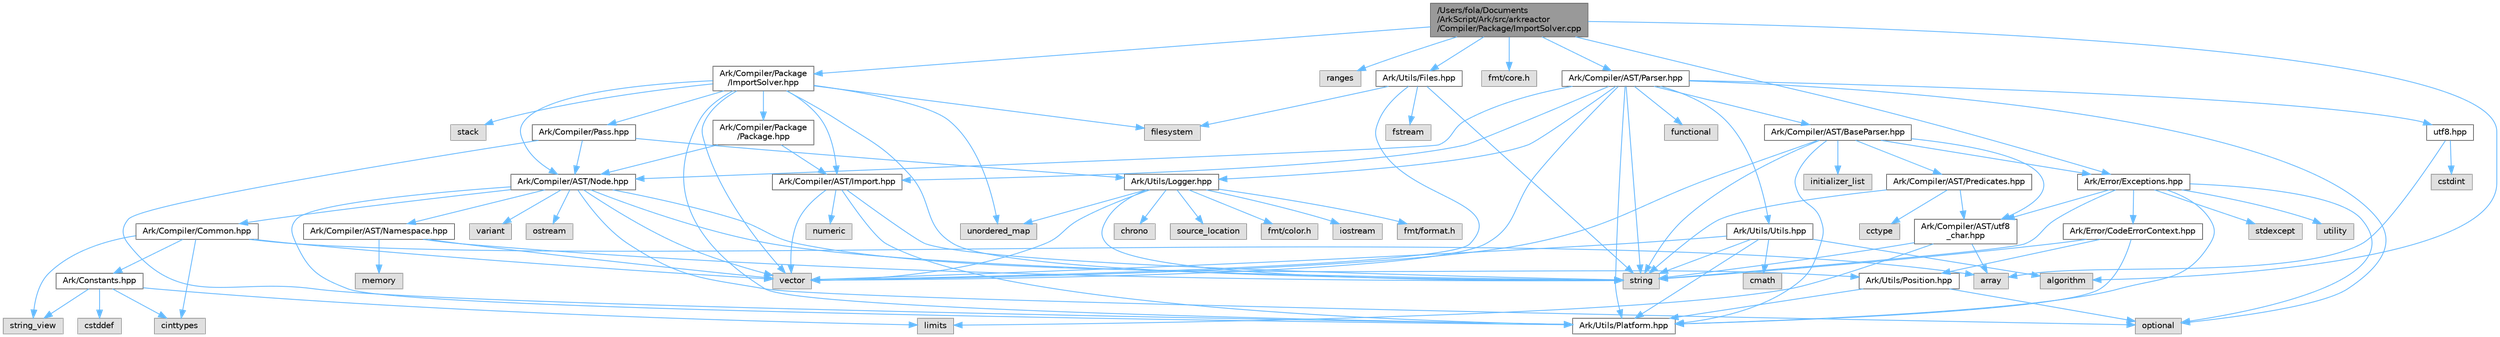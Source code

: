 digraph "/Users/fola/Documents/ArkScript/Ark/src/arkreactor/Compiler/Package/ImportSolver.cpp"
{
 // INTERACTIVE_SVG=YES
 // LATEX_PDF_SIZE
  bgcolor="transparent";
  edge [fontname=Helvetica,fontsize=10,labelfontname=Helvetica,labelfontsize=10];
  node [fontname=Helvetica,fontsize=10,shape=box,height=0.2,width=0.4];
  Node1 [id="Node000001",label="/Users/fola/Documents\l/ArkScript/Ark/src/arkreactor\l/Compiler/Package/ImportSolver.cpp",height=0.2,width=0.4,color="gray40", fillcolor="grey60", style="filled", fontcolor="black",tooltip=" "];
  Node1 -> Node2 [id="edge1_Node000001_Node000002",color="steelblue1",style="solid",tooltip=" "];
  Node2 [id="Node000002",label="Ark/Compiler/Package\l/ImportSolver.hpp",height=0.2,width=0.4,color="grey40", fillcolor="white", style="filled",URL="$d1/db0/ImportSolver_8hpp.html",tooltip="Handle imports, resolve them with modules and everything."];
  Node2 -> Node3 [id="edge2_Node000002_Node000003",color="steelblue1",style="solid",tooltip=" "];
  Node3 [id="Node000003",label="stack",height=0.2,width=0.4,color="grey60", fillcolor="#E0E0E0", style="filled",tooltip=" "];
  Node2 -> Node4 [id="edge3_Node000002_Node000004",color="steelblue1",style="solid",tooltip=" "];
  Node4 [id="Node000004",label="vector",height=0.2,width=0.4,color="grey60", fillcolor="#E0E0E0", style="filled",tooltip=" "];
  Node2 -> Node5 [id="edge4_Node000002_Node000005",color="steelblue1",style="solid",tooltip=" "];
  Node5 [id="Node000005",label="string",height=0.2,width=0.4,color="grey60", fillcolor="#E0E0E0", style="filled",tooltip=" "];
  Node2 -> Node6 [id="edge5_Node000002_Node000006",color="steelblue1",style="solid",tooltip=" "];
  Node6 [id="Node000006",label="filesystem",height=0.2,width=0.4,color="grey60", fillcolor="#E0E0E0", style="filled",tooltip=" "];
  Node2 -> Node7 [id="edge6_Node000002_Node000007",color="steelblue1",style="solid",tooltip=" "];
  Node7 [id="Node000007",label="unordered_map",height=0.2,width=0.4,color="grey60", fillcolor="#E0E0E0", style="filled",tooltip=" "];
  Node2 -> Node8 [id="edge7_Node000002_Node000008",color="steelblue1",style="solid",tooltip=" "];
  Node8 [id="Node000008",label="Ark/Utils/Platform.hpp",height=0.2,width=0.4,color="grey40", fillcolor="white", style="filled",URL="$d5/d40/Platform_8hpp.html",tooltip="ArkScript configuration macros."];
  Node2 -> Node9 [id="edge8_Node000002_Node000009",color="steelblue1",style="solid",tooltip=" "];
  Node9 [id="Node000009",label="Ark/Compiler/Pass.hpp",height=0.2,width=0.4,color="grey40", fillcolor="white", style="filled",URL="$df/d5f/Pass_8hpp.html",tooltip="Interface for a compiler pass (take in an AST, output an AST)"];
  Node9 -> Node8 [id="edge9_Node000009_Node000008",color="steelblue1",style="solid",tooltip=" "];
  Node9 -> Node10 [id="edge10_Node000009_Node000010",color="steelblue1",style="solid",tooltip=" "];
  Node10 [id="Node000010",label="Ark/Compiler/AST/Node.hpp",height=0.2,width=0.4,color="grey40", fillcolor="white", style="filled",URL="$d7/dc6/Node_8hpp.html",tooltip="AST node used by the parser, optimizer and compiler."];
  Node10 -> Node11 [id="edge11_Node000010_Node000011",color="steelblue1",style="solid",tooltip=" "];
  Node11 [id="Node000011",label="variant",height=0.2,width=0.4,color="grey60", fillcolor="#E0E0E0", style="filled",tooltip=" "];
  Node10 -> Node12 [id="edge12_Node000010_Node000012",color="steelblue1",style="solid",tooltip=" "];
  Node12 [id="Node000012",label="ostream",height=0.2,width=0.4,color="grey60", fillcolor="#E0E0E0", style="filled",tooltip=" "];
  Node10 -> Node5 [id="edge13_Node000010_Node000005",color="steelblue1",style="solid",tooltip=" "];
  Node10 -> Node4 [id="edge14_Node000010_Node000004",color="steelblue1",style="solid",tooltip=" "];
  Node10 -> Node13 [id="edge15_Node000010_Node000013",color="steelblue1",style="solid",tooltip=" "];
  Node13 [id="Node000013",label="optional",height=0.2,width=0.4,color="grey60", fillcolor="#E0E0E0", style="filled",tooltip=" "];
  Node10 -> Node14 [id="edge16_Node000010_Node000014",color="steelblue1",style="solid",tooltip=" "];
  Node14 [id="Node000014",label="Ark/Compiler/AST/Namespace.hpp",height=0.2,width=0.4,color="grey40", fillcolor="white", style="filled",URL="$da/d33/Namespace_8hpp.html",tooltip=" "];
  Node14 -> Node5 [id="edge17_Node000014_Node000005",color="steelblue1",style="solid",tooltip=" "];
  Node14 -> Node4 [id="edge18_Node000014_Node000004",color="steelblue1",style="solid",tooltip=" "];
  Node14 -> Node15 [id="edge19_Node000014_Node000015",color="steelblue1",style="solid",tooltip=" "];
  Node15 [id="Node000015",label="memory",height=0.2,width=0.4,color="grey60", fillcolor="#E0E0E0", style="filled",tooltip=" "];
  Node10 -> Node16 [id="edge20_Node000010_Node000016",color="steelblue1",style="solid",tooltip=" "];
  Node16 [id="Node000016",label="Ark/Compiler/Common.hpp",height=0.2,width=0.4,color="grey40", fillcolor="white", style="filled",URL="$d8/ddd/Common_8hpp.html",tooltip="Common code for the compiler."];
  Node16 -> Node17 [id="edge21_Node000016_Node000017",color="steelblue1",style="solid",tooltip=" "];
  Node17 [id="Node000017",label="array",height=0.2,width=0.4,color="grey60", fillcolor="#E0E0E0", style="filled",tooltip=" "];
  Node16 -> Node18 [id="edge22_Node000016_Node000018",color="steelblue1",style="solid",tooltip=" "];
  Node18 [id="Node000018",label="string_view",height=0.2,width=0.4,color="grey60", fillcolor="#E0E0E0", style="filled",tooltip=" "];
  Node16 -> Node4 [id="edge23_Node000016_Node000004",color="steelblue1",style="solid",tooltip=" "];
  Node16 -> Node19 [id="edge24_Node000016_Node000019",color="steelblue1",style="solid",tooltip=" "];
  Node19 [id="Node000019",label="cinttypes",height=0.2,width=0.4,color="grey60", fillcolor="#E0E0E0", style="filled",tooltip=" "];
  Node16 -> Node20 [id="edge25_Node000016_Node000020",color="steelblue1",style="solid",tooltip=" "];
  Node20 [id="Node000020",label="Ark/Constants.hpp",height=0.2,width=0.4,color="grey40", fillcolor="white", style="filled",URL="$d6/de9/Constants_8hpp.html",tooltip="Constants used by ArkScript."];
  Node20 -> Node18 [id="edge26_Node000020_Node000018",color="steelblue1",style="solid",tooltip=" "];
  Node20 -> Node21 [id="edge27_Node000020_Node000021",color="steelblue1",style="solid",tooltip=" "];
  Node21 [id="Node000021",label="limits",height=0.2,width=0.4,color="grey60", fillcolor="#E0E0E0", style="filled",tooltip=" "];
  Node20 -> Node19 [id="edge28_Node000020_Node000019",color="steelblue1",style="solid",tooltip=" "];
  Node20 -> Node22 [id="edge29_Node000020_Node000022",color="steelblue1",style="solid",tooltip=" "];
  Node22 [id="Node000022",label="cstddef",height=0.2,width=0.4,color="grey60", fillcolor="#E0E0E0", style="filled",tooltip=" "];
  Node10 -> Node8 [id="edge30_Node000010_Node000008",color="steelblue1",style="solid",tooltip=" "];
  Node10 -> Node23 [id="edge31_Node000010_Node000023",color="steelblue1",style="solid",tooltip=" "];
  Node23 [id="Node000023",label="Ark/Utils/Position.hpp",height=0.2,width=0.4,color="grey40", fillcolor="white", style="filled",URL="$dc/d58/Position_8hpp.html",tooltip="Defines position utilities (for text in a file) for the parser, formatter, diagnostics."];
  Node23 -> Node13 [id="edge32_Node000023_Node000013",color="steelblue1",style="solid",tooltip=" "];
  Node23 -> Node8 [id="edge33_Node000023_Node000008",color="steelblue1",style="solid",tooltip=" "];
  Node9 -> Node24 [id="edge34_Node000009_Node000024",color="steelblue1",style="solid",tooltip=" "];
  Node24 [id="Node000024",label="Ark/Utils/Logger.hpp",height=0.2,width=0.4,color="grey40", fillcolor="white", style="filled",URL="$d9/d11/Logger_8hpp.html",tooltip="Internal logger."];
  Node24 -> Node25 [id="edge35_Node000024_Node000025",color="steelblue1",style="solid",tooltip=" "];
  Node25 [id="Node000025",label="iostream",height=0.2,width=0.4,color="grey60", fillcolor="#E0E0E0", style="filled",tooltip=" "];
  Node24 -> Node26 [id="edge36_Node000024_Node000026",color="steelblue1",style="solid",tooltip=" "];
  Node26 [id="Node000026",label="fmt/format.h",height=0.2,width=0.4,color="grey60", fillcolor="#E0E0E0", style="filled",tooltip=" "];
  Node24 -> Node5 [id="edge37_Node000024_Node000005",color="steelblue1",style="solid",tooltip=" "];
  Node24 -> Node27 [id="edge38_Node000024_Node000027",color="steelblue1",style="solid",tooltip=" "];
  Node27 [id="Node000027",label="chrono",height=0.2,width=0.4,color="grey60", fillcolor="#E0E0E0", style="filled",tooltip=" "];
  Node24 -> Node28 [id="edge39_Node000024_Node000028",color="steelblue1",style="solid",tooltip=" "];
  Node28 [id="Node000028",label="source_location",height=0.2,width=0.4,color="grey60", fillcolor="#E0E0E0", style="filled",tooltip=" "];
  Node24 -> Node4 [id="edge40_Node000024_Node000004",color="steelblue1",style="solid",tooltip=" "];
  Node24 -> Node7 [id="edge41_Node000024_Node000007",color="steelblue1",style="solid",tooltip=" "];
  Node24 -> Node29 [id="edge42_Node000024_Node000029",color="steelblue1",style="solid",tooltip=" "];
  Node29 [id="Node000029",label="fmt/color.h",height=0.2,width=0.4,color="grey60", fillcolor="#E0E0E0", style="filled",tooltip=" "];
  Node2 -> Node10 [id="edge43_Node000002_Node000010",color="steelblue1",style="solid",tooltip=" "];
  Node2 -> Node30 [id="edge44_Node000002_Node000030",color="steelblue1",style="solid",tooltip=" "];
  Node30 [id="Node000030",label="Ark/Compiler/AST/Import.hpp",height=0.2,width=0.4,color="grey40", fillcolor="white", style="filled",URL="$d4/d32/Import_8hpp.html",tooltip=" "];
  Node30 -> Node4 [id="edge45_Node000030_Node000004",color="steelblue1",style="solid",tooltip=" "];
  Node30 -> Node5 [id="edge46_Node000030_Node000005",color="steelblue1",style="solid",tooltip=" "];
  Node30 -> Node31 [id="edge47_Node000030_Node000031",color="steelblue1",style="solid",tooltip=" "];
  Node31 [id="Node000031",label="numeric",height=0.2,width=0.4,color="grey60", fillcolor="#E0E0E0", style="filled",tooltip=" "];
  Node30 -> Node8 [id="edge48_Node000030_Node000008",color="steelblue1",style="solid",tooltip=" "];
  Node2 -> Node32 [id="edge49_Node000002_Node000032",color="steelblue1",style="solid",tooltip=" "];
  Node32 [id="Node000032",label="Ark/Compiler/Package\l/Package.hpp",height=0.2,width=0.4,color="grey40", fillcolor="white", style="filled",URL="$d8/d80/Package_8hpp.html",tooltip=" "];
  Node32 -> Node10 [id="edge50_Node000032_Node000010",color="steelblue1",style="solid",tooltip=" "];
  Node32 -> Node30 [id="edge51_Node000032_Node000030",color="steelblue1",style="solid",tooltip=" "];
  Node1 -> Node33 [id="edge52_Node000001_Node000033",color="steelblue1",style="solid",tooltip=" "];
  Node33 [id="Node000033",label="ranges",height=0.2,width=0.4,color="grey60", fillcolor="#E0E0E0", style="filled",tooltip=" "];
  Node1 -> Node34 [id="edge53_Node000001_Node000034",color="steelblue1",style="solid",tooltip=" "];
  Node34 [id="Node000034",label="algorithm",height=0.2,width=0.4,color="grey60", fillcolor="#E0E0E0", style="filled",tooltip=" "];
  Node1 -> Node35 [id="edge54_Node000001_Node000035",color="steelblue1",style="solid",tooltip=" "];
  Node35 [id="Node000035",label="fmt/core.h",height=0.2,width=0.4,color="grey60", fillcolor="#E0E0E0", style="filled",tooltip=" "];
  Node1 -> Node36 [id="edge55_Node000001_Node000036",color="steelblue1",style="solid",tooltip=" "];
  Node36 [id="Node000036",label="Ark/Utils/Files.hpp",height=0.2,width=0.4,color="grey40", fillcolor="white", style="filled",URL="$d4/dc0/Files_8hpp.html",tooltip="Lots of utilities about the filesystem."];
  Node36 -> Node5 [id="edge56_Node000036_Node000005",color="steelblue1",style="solid",tooltip=" "];
  Node36 -> Node4 [id="edge57_Node000036_Node000004",color="steelblue1",style="solid",tooltip=" "];
  Node36 -> Node37 [id="edge58_Node000036_Node000037",color="steelblue1",style="solid",tooltip=" "];
  Node37 [id="Node000037",label="fstream",height=0.2,width=0.4,color="grey60", fillcolor="#E0E0E0", style="filled",tooltip=" "];
  Node36 -> Node6 [id="edge59_Node000036_Node000006",color="steelblue1",style="solid",tooltip=" "];
  Node1 -> Node38 [id="edge60_Node000001_Node000038",color="steelblue1",style="solid",tooltip=" "];
  Node38 [id="Node000038",label="Ark/Error/Exceptions.hpp",height=0.2,width=0.4,color="grey40", fillcolor="white", style="filled",URL="$d2/de9/Exceptions_8hpp.html",tooltip="ArkScript homemade exceptions."];
  Node38 -> Node5 [id="edge61_Node000038_Node000005",color="steelblue1",style="solid",tooltip=" "];
  Node38 -> Node39 [id="edge62_Node000038_Node000039",color="steelblue1",style="solid",tooltip=" "];
  Node39 [id="Node000039",label="utility",height=0.2,width=0.4,color="grey60", fillcolor="#E0E0E0", style="filled",tooltip=" "];
  Node38 -> Node40 [id="edge63_Node000038_Node000040",color="steelblue1",style="solid",tooltip=" "];
  Node40 [id="Node000040",label="stdexcept",height=0.2,width=0.4,color="grey60", fillcolor="#E0E0E0", style="filled",tooltip=" "];
  Node38 -> Node13 [id="edge64_Node000038_Node000013",color="steelblue1",style="solid",tooltip=" "];
  Node38 -> Node41 [id="edge65_Node000038_Node000041",color="steelblue1",style="solid",tooltip=" "];
  Node41 [id="Node000041",label="Ark/Compiler/AST/utf8\l_char.hpp",height=0.2,width=0.4,color="grey40", fillcolor="white", style="filled",URL="$db/d4e/utf8__char_8hpp.html",tooltip=" "];
  Node41 -> Node17 [id="edge66_Node000041_Node000017",color="steelblue1",style="solid",tooltip=" "];
  Node41 -> Node5 [id="edge67_Node000041_Node000005",color="steelblue1",style="solid",tooltip=" "];
  Node41 -> Node21 [id="edge68_Node000041_Node000021",color="steelblue1",style="solid",tooltip=" "];
  Node38 -> Node8 [id="edge69_Node000038_Node000008",color="steelblue1",style="solid",tooltip=" "];
  Node38 -> Node42 [id="edge70_Node000038_Node000042",color="steelblue1",style="solid",tooltip=" "];
  Node42 [id="Node000042",label="Ark/Error/CodeErrorContext.hpp",height=0.2,width=0.4,color="grey40", fillcolor="white", style="filled",URL="$dc/d73/CodeErrorContext_8hpp.html",tooltip="Defines a code error context."];
  Node42 -> Node5 [id="edge71_Node000042_Node000005",color="steelblue1",style="solid",tooltip=" "];
  Node42 -> Node8 [id="edge72_Node000042_Node000008",color="steelblue1",style="solid",tooltip=" "];
  Node42 -> Node23 [id="edge73_Node000042_Node000023",color="steelblue1",style="solid",tooltip=" "];
  Node1 -> Node43 [id="edge74_Node000001_Node000043",color="steelblue1",style="solid",tooltip=" "];
  Node43 [id="Node000043",label="Ark/Compiler/AST/Parser.hpp",height=0.2,width=0.4,color="grey40", fillcolor="white", style="filled",URL="$d7/ddd/Parser_8hpp.html",tooltip="Parse ArkScript code, but do not handle any import declarations."];
  Node43 -> Node44 [id="edge75_Node000043_Node000044",color="steelblue1",style="solid",tooltip=" "];
  Node44 [id="Node000044",label="Ark/Compiler/AST/BaseParser.hpp",height=0.2,width=0.4,color="grey40", fillcolor="white", style="filled",URL="$d3/d70/BaseParser_8hpp.html",tooltip=" "];
  Node44 -> Node5 [id="edge76_Node000044_Node000005",color="steelblue1",style="solid",tooltip=" "];
  Node44 -> Node4 [id="edge77_Node000044_Node000004",color="steelblue1",style="solid",tooltip=" "];
  Node44 -> Node45 [id="edge78_Node000044_Node000045",color="steelblue1",style="solid",tooltip=" "];
  Node45 [id="Node000045",label="initializer_list",height=0.2,width=0.4,color="grey60", fillcolor="#E0E0E0", style="filled",tooltip=" "];
  Node44 -> Node8 [id="edge79_Node000044_Node000008",color="steelblue1",style="solid",tooltip=" "];
  Node44 -> Node38 [id="edge80_Node000044_Node000038",color="steelblue1",style="solid",tooltip=" "];
  Node44 -> Node46 [id="edge81_Node000044_Node000046",color="steelblue1",style="solid",tooltip=" "];
  Node46 [id="Node000046",label="Ark/Compiler/AST/Predicates.hpp",height=0.2,width=0.4,color="grey40", fillcolor="white", style="filled",URL="$dc/d59/Predicates_8hpp.html",tooltip=" "];
  Node46 -> Node5 [id="edge82_Node000046_Node000005",color="steelblue1",style="solid",tooltip=" "];
  Node46 -> Node47 [id="edge83_Node000046_Node000047",color="steelblue1",style="solid",tooltip=" "];
  Node47 [id="Node000047",label="cctype",height=0.2,width=0.4,color="grey60", fillcolor="#E0E0E0", style="filled",tooltip=" "];
  Node46 -> Node41 [id="edge84_Node000046_Node000041",color="steelblue1",style="solid",tooltip=" "];
  Node44 -> Node41 [id="edge85_Node000044_Node000041",color="steelblue1",style="solid",tooltip=" "];
  Node43 -> Node10 [id="edge86_Node000043_Node000010",color="steelblue1",style="solid",tooltip=" "];
  Node43 -> Node30 [id="edge87_Node000043_Node000030",color="steelblue1",style="solid",tooltip=" "];
  Node43 -> Node24 [id="edge88_Node000043_Node000024",color="steelblue1",style="solid",tooltip=" "];
  Node43 -> Node48 [id="edge89_Node000043_Node000048",color="steelblue1",style="solid",tooltip=" "];
  Node48 [id="Node000048",label="Ark/Utils/Utils.hpp",height=0.2,width=0.4,color="grey40", fillcolor="white", style="filled",URL="$d3/d7a/Ark_2Utils_2Utils_8hpp.html",tooltip="Lots of utilities about string, filesystem and more."];
  Node48 -> Node8 [id="edge90_Node000048_Node000008",color="steelblue1",style="solid",tooltip=" "];
  Node48 -> Node34 [id="edge91_Node000048_Node000034",color="steelblue1",style="solid",tooltip=" "];
  Node48 -> Node5 [id="edge92_Node000048_Node000005",color="steelblue1",style="solid",tooltip=" "];
  Node48 -> Node4 [id="edge93_Node000048_Node000004",color="steelblue1",style="solid",tooltip=" "];
  Node48 -> Node49 [id="edge94_Node000048_Node000049",color="steelblue1",style="solid",tooltip=" "];
  Node49 [id="Node000049",label="cmath",height=0.2,width=0.4,color="grey60", fillcolor="#E0E0E0", style="filled",tooltip=" "];
  Node43 -> Node8 [id="edge95_Node000043_Node000008",color="steelblue1",style="solid",tooltip=" "];
  Node43 -> Node5 [id="edge96_Node000043_Node000005",color="steelblue1",style="solid",tooltip=" "];
  Node43 -> Node4 [id="edge97_Node000043_Node000004",color="steelblue1",style="solid",tooltip=" "];
  Node43 -> Node13 [id="edge98_Node000043_Node000013",color="steelblue1",style="solid",tooltip=" "];
  Node43 -> Node50 [id="edge99_Node000043_Node000050",color="steelblue1",style="solid",tooltip=" "];
  Node50 [id="Node000050",label="functional",height=0.2,width=0.4,color="grey60", fillcolor="#E0E0E0", style="filled",tooltip=" "];
  Node43 -> Node51 [id="edge100_Node000043_Node000051",color="steelblue1",style="solid",tooltip=" "];
  Node51 [id="Node000051",label="utf8.hpp",height=0.2,width=0.4,color="grey40", fillcolor="white", style="filled",URL="$d1/d85/utf8_8hpp.html",tooltip=" "];
  Node51 -> Node17 [id="edge101_Node000051_Node000017",color="steelblue1",style="solid",tooltip=" "];
  Node51 -> Node52 [id="edge102_Node000051_Node000052",color="steelblue1",style="solid",tooltip=" "];
  Node52 [id="Node000052",label="cstdint",height=0.2,width=0.4,color="grey60", fillcolor="#E0E0E0", style="filled",tooltip=" "];
}
